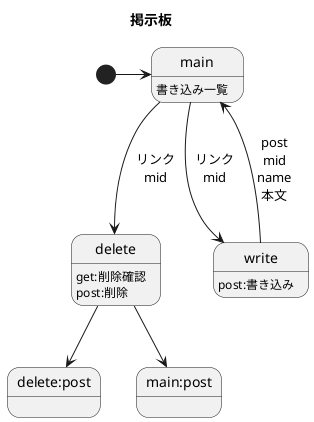 @startuml
title 掲示板
main:書き込み一覧
delete:get:削除確認\npost:削除
write:post:書き込み

[*]->main
main-->delete:リンク\nmid
main-->write:リンク\nmid
delete-->delete:post
write-->main:post\nmid\nname\n本文
delete-->main:post
@enduml